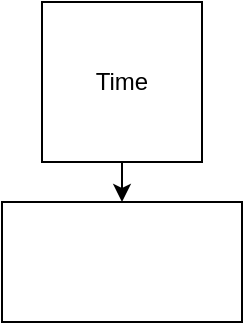 <mxfile>
    <diagram id="8vGwq_LwtmumC1yP9umn" name="Page-1">
        <mxGraphModel dx="635" dy="264" grid="1" gridSize="10" guides="1" tooltips="1" connect="1" arrows="1" fold="1" page="1" pageScale="1" pageWidth="827" pageHeight="1169" math="0" shadow="0">
            <root>
                <mxCell id="0"/>
                <mxCell id="1" parent="0"/>
                <mxCell id="4" value="" style="edgeStyle=none;html=1;" edge="1" parent="1" source="2" target="3">
                    <mxGeometry relative="1" as="geometry"/>
                </mxCell>
                <mxCell id="2" value="Time" style="whiteSpace=wrap;html=1;aspect=fixed;" vertex="1" parent="1">
                    <mxGeometry x="90" y="100" width="80" height="80" as="geometry"/>
                </mxCell>
                <mxCell id="3" value="" style="whiteSpace=wrap;html=1;" vertex="1" parent="1">
                    <mxGeometry x="70" y="200" width="120" height="60" as="geometry"/>
                </mxCell>
            </root>
        </mxGraphModel>
    </diagram>
</mxfile>